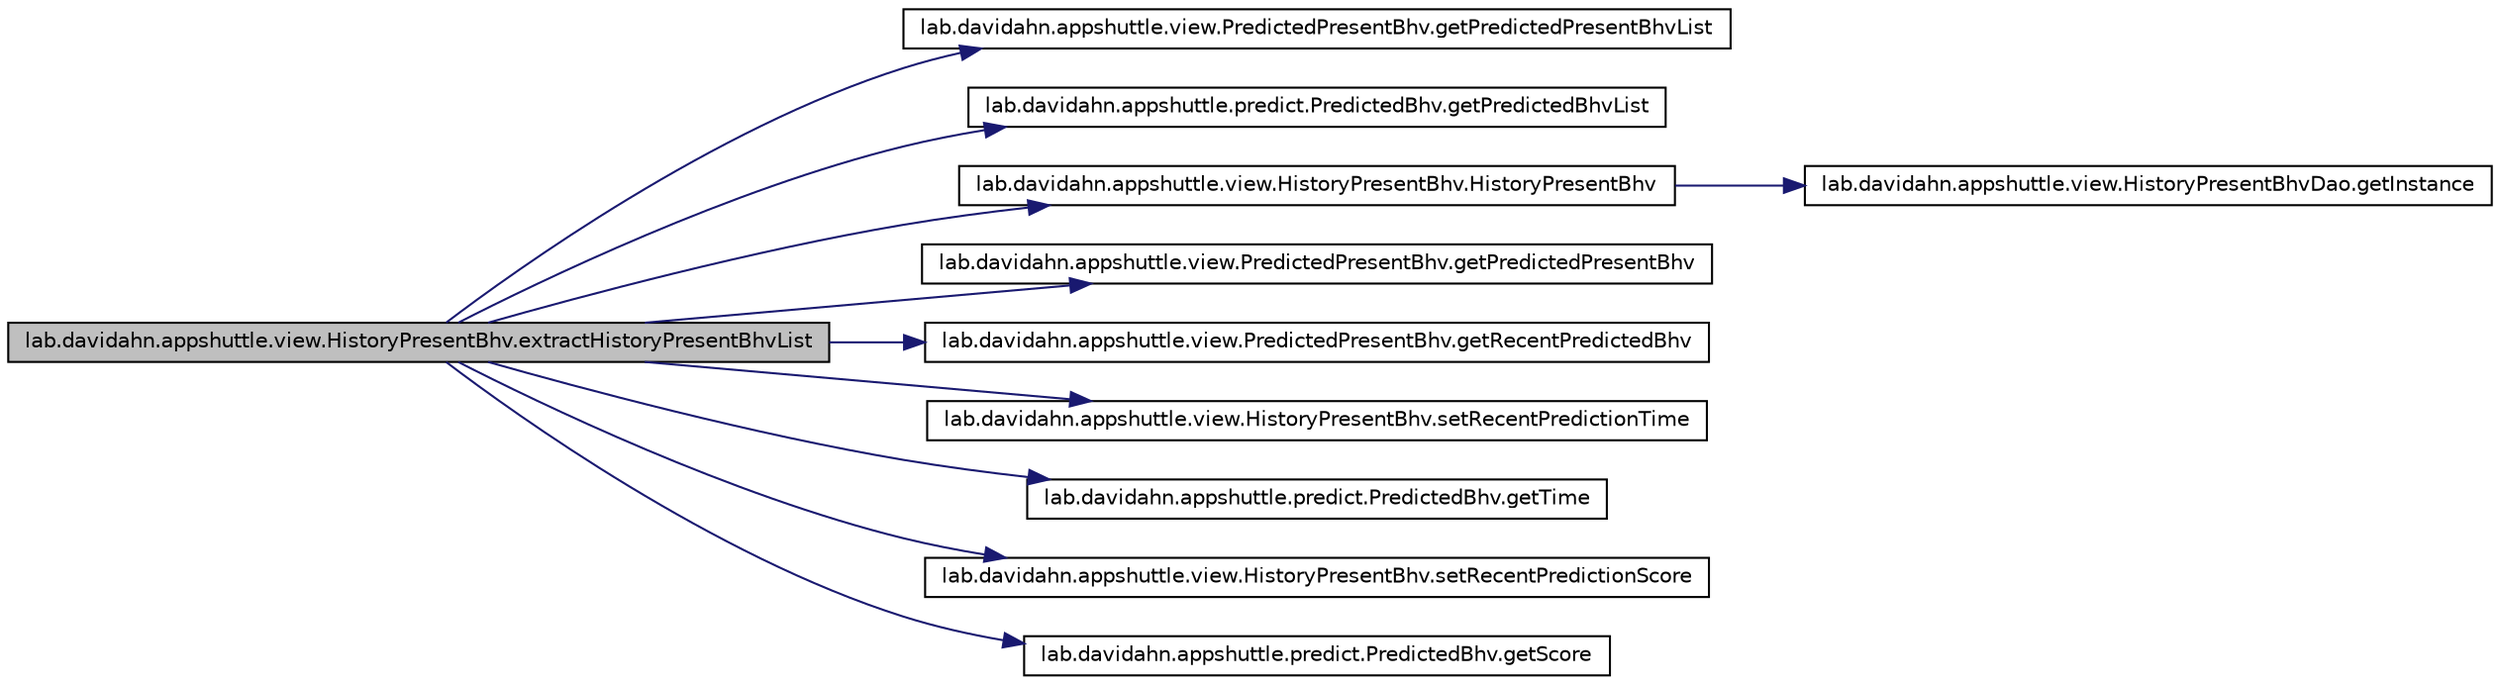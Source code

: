 digraph G
{
 // INTERACTIVE_SVG=YES
  edge [fontname="Helvetica",fontsize="10",labelfontname="Helvetica",labelfontsize="10"];
  node [fontname="Helvetica",fontsize="10",shape=record];
  rankdir="LR";
  Node1 [label="lab.davidahn.appshuttle.view.HistoryPresentBhv.extractHistoryPresentBhvList",height=0.2,width=0.4,color="black", fillcolor="grey75", style="filled" fontcolor="black"];
  Node1 -> Node2 [color="midnightblue",fontsize="10",style="solid"];
  Node2 [label="lab.davidahn.appshuttle.view.PredictedPresentBhv.getPredictedPresentBhvList",height=0.2,width=0.4,color="black", fillcolor="white", style="filled",URL="$classlab_1_1davidahn_1_1appshuttle_1_1view_1_1_predicted_present_bhv.html#a7e858da91147540dc20c5cedd2cf085e"];
  Node1 -> Node3 [color="midnightblue",fontsize="10",style="solid"];
  Node3 [label="lab.davidahn.appshuttle.predict.PredictedBhv.getPredictedBhvList",height=0.2,width=0.4,color="black", fillcolor="white", style="filled",URL="$classlab_1_1davidahn_1_1appshuttle_1_1predict_1_1_predicted_bhv.html#a0db6395d0ac0c0462c5e608e77a89ed5"];
  Node1 -> Node4 [color="midnightblue",fontsize="10",style="solid"];
  Node4 [label="lab.davidahn.appshuttle.view.HistoryPresentBhv.HistoryPresentBhv",height=0.2,width=0.4,color="black", fillcolor="white", style="filled",URL="$classlab_1_1davidahn_1_1appshuttle_1_1view_1_1_history_present_bhv.html#a54e0dfc189163cb2570218711db4bef5"];
  Node4 -> Node5 [color="midnightblue",fontsize="10",style="solid"];
  Node5 [label="lab.davidahn.appshuttle.view.HistoryPresentBhvDao.getInstance",height=0.2,width=0.4,color="black", fillcolor="white", style="filled",URL="$classlab_1_1davidahn_1_1appshuttle_1_1view_1_1_history_present_bhv_dao.html#a34b2ebd66c0da5c2dc8e4d7b74333d24"];
  Node1 -> Node6 [color="midnightblue",fontsize="10",style="solid"];
  Node6 [label="lab.davidahn.appshuttle.view.PredictedPresentBhv.getPredictedPresentBhv",height=0.2,width=0.4,color="black", fillcolor="white", style="filled",URL="$classlab_1_1davidahn_1_1appshuttle_1_1view_1_1_predicted_present_bhv.html#a23f78d0886254f18512c8f5972d50452"];
  Node1 -> Node7 [color="midnightblue",fontsize="10",style="solid"];
  Node7 [label="lab.davidahn.appshuttle.view.PredictedPresentBhv.getRecentPredictedBhv",height=0.2,width=0.4,color="black", fillcolor="white", style="filled",URL="$classlab_1_1davidahn_1_1appshuttle_1_1view_1_1_predicted_present_bhv.html#aec571bdb1694ce4953b37b01b2c9bf9d"];
  Node1 -> Node8 [color="midnightblue",fontsize="10",style="solid"];
  Node8 [label="lab.davidahn.appshuttle.view.HistoryPresentBhv.setRecentPredictionTime",height=0.2,width=0.4,color="black", fillcolor="white", style="filled",URL="$classlab_1_1davidahn_1_1appshuttle_1_1view_1_1_history_present_bhv.html#adae39116d1163c34b3479d2f5a96a485"];
  Node1 -> Node9 [color="midnightblue",fontsize="10",style="solid"];
  Node9 [label="lab.davidahn.appshuttle.predict.PredictedBhv.getTime",height=0.2,width=0.4,color="black", fillcolor="white", style="filled",URL="$classlab_1_1davidahn_1_1appshuttle_1_1predict_1_1_predicted_bhv.html#aa0a6c0d62a339a9f1f3be191e5767c2b"];
  Node1 -> Node10 [color="midnightblue",fontsize="10",style="solid"];
  Node10 [label="lab.davidahn.appshuttle.view.HistoryPresentBhv.setRecentPredictionScore",height=0.2,width=0.4,color="black", fillcolor="white", style="filled",URL="$classlab_1_1davidahn_1_1appshuttle_1_1view_1_1_history_present_bhv.html#a13446007422a70d55d293e7e3e2fc725"];
  Node1 -> Node11 [color="midnightblue",fontsize="10",style="solid"];
  Node11 [label="lab.davidahn.appshuttle.predict.PredictedBhv.getScore",height=0.2,width=0.4,color="black", fillcolor="white", style="filled",URL="$classlab_1_1davidahn_1_1appshuttle_1_1predict_1_1_predicted_bhv.html#a2867689f6721fc93999376b631071d84"];
}
